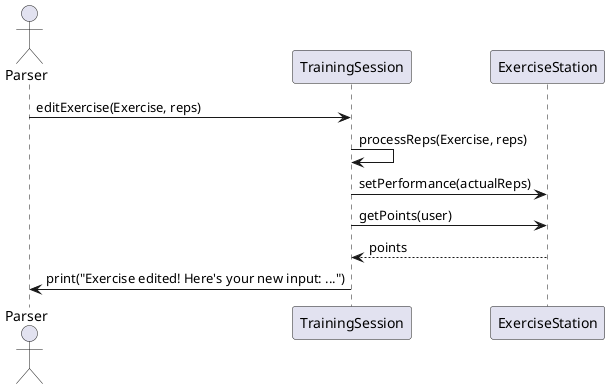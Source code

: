 @startuml

actor Parser as parser
participant "TrainingSession" as ts
participant "ExerciseStation" as es

parser -> ts: editExercise(Exercise, reps)
ts -> ts: processReps(Exercise, reps)
ts -> es: setPerformance(actualReps)
ts -> es: getPoints(user)
es --> ts: points
ts -> parser: print("Exercise edited! Here's your new input: ...")

@enduml
